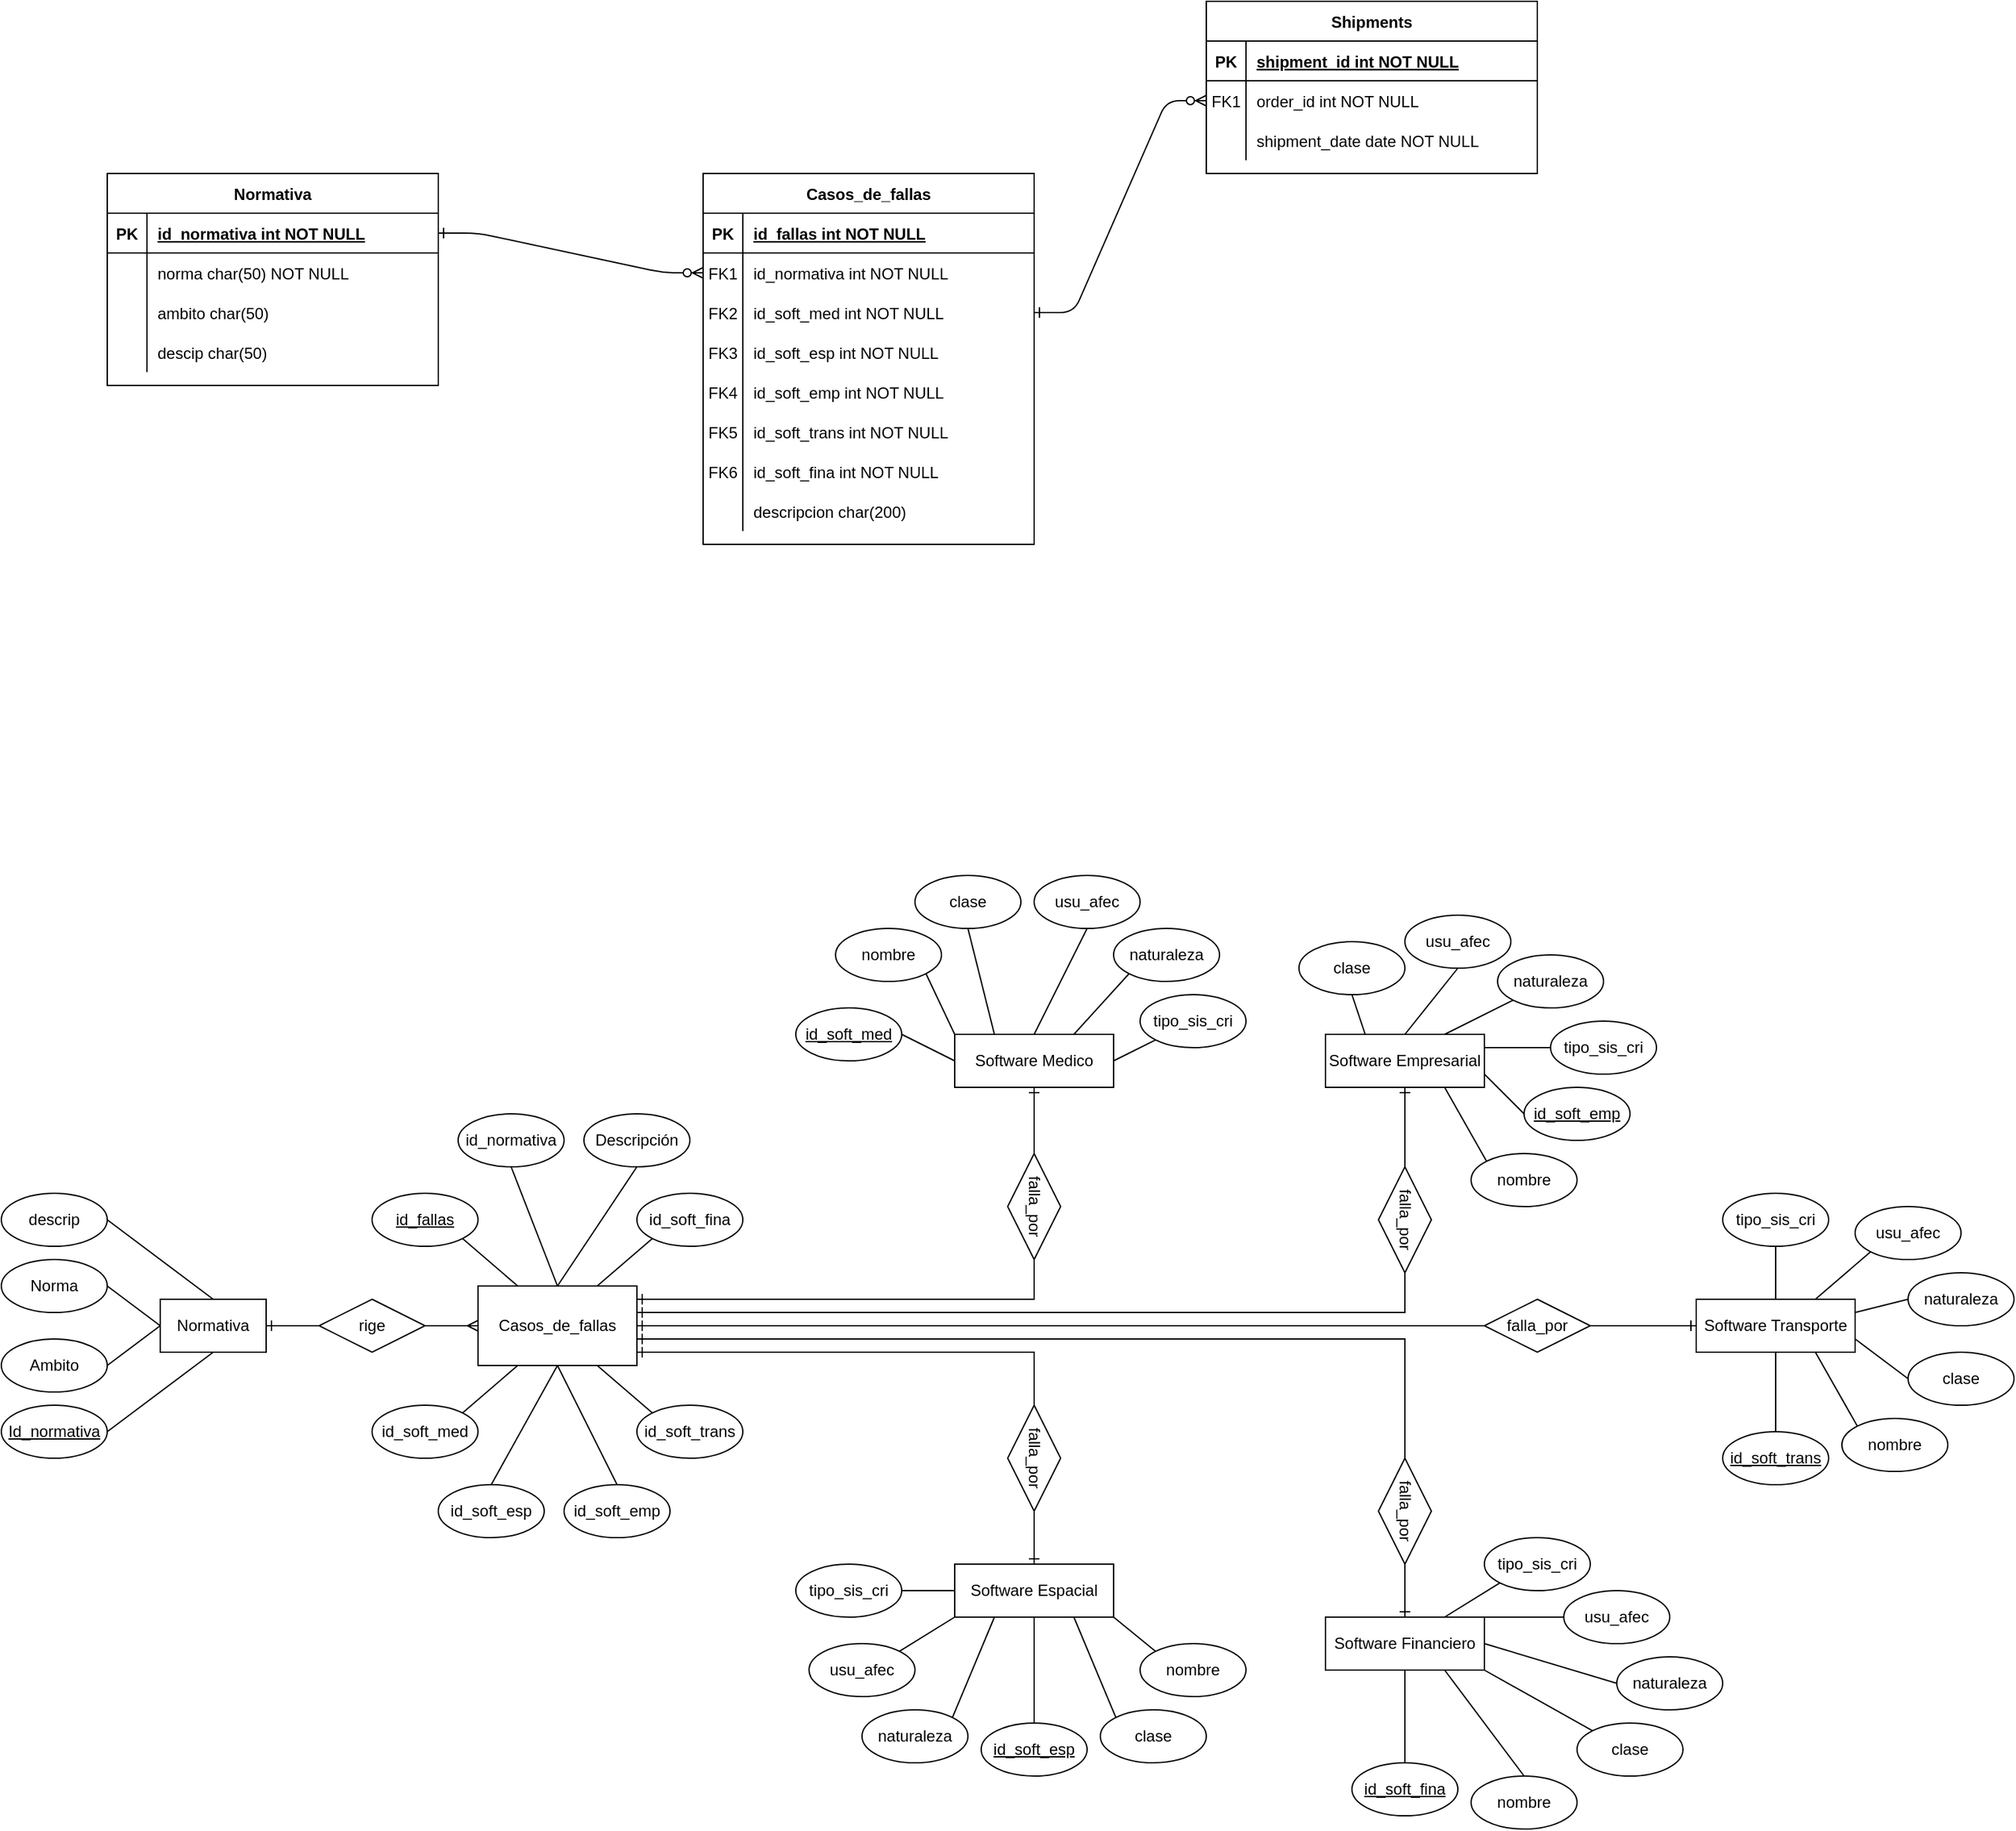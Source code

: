 <mxfile version="27.0.5">
  <diagram id="R2lEEEUBdFMjLlhIrx00" name="Page-1">
    <mxGraphModel dx="1680" dy="1518" grid="1" gridSize="10" guides="1" tooltips="1" connect="1" arrows="1" fold="1" page="1" pageScale="1" pageWidth="850" pageHeight="1100" math="0" shadow="0" extFonts="Permanent Marker^https://fonts.googleapis.com/css?family=Permanent+Marker">
      <root>
        <mxCell id="0" />
        <mxCell id="1" parent="0" />
        <mxCell id="C-vyLk0tnHw3VtMMgP7b-1" value="" style="edgeStyle=entityRelationEdgeStyle;endArrow=ERzeroToMany;startArrow=ERone;endFill=1;startFill=0;" parent="1" source="C-vyLk0tnHw3VtMMgP7b-24" target="C-vyLk0tnHw3VtMMgP7b-6" edge="1">
          <mxGeometry width="100" height="100" relative="1" as="geometry">
            <mxPoint x="350" y="440" as="sourcePoint" />
            <mxPoint x="450" y="340" as="targetPoint" />
          </mxGeometry>
        </mxCell>
        <mxCell id="C-vyLk0tnHw3VtMMgP7b-12" value="" style="edgeStyle=entityRelationEdgeStyle;endArrow=ERzeroToMany;startArrow=ERone;endFill=1;startFill=0;exitX=1;exitY=0.5;exitDx=0;exitDy=0;" parent="1" source="C-vyLk0tnHw3VtMMgP7b-9" target="C-vyLk0tnHw3VtMMgP7b-17" edge="1">
          <mxGeometry width="100" height="100" relative="1" as="geometry">
            <mxPoint x="410" y="-100" as="sourcePoint" />
            <mxPoint x="470" y="-75" as="targetPoint" />
          </mxGeometry>
        </mxCell>
        <mxCell id="C-vyLk0tnHw3VtMMgP7b-2" value="Casos_de_fallas" style="shape=table;startSize=30;container=1;collapsible=1;childLayout=tableLayout;fixedRows=1;rowLines=0;fontStyle=1;align=center;resizeLast=1;" parent="1" vertex="1">
          <mxGeometry x="450" y="-130" width="250" height="280" as="geometry" />
        </mxCell>
        <mxCell id="C-vyLk0tnHw3VtMMgP7b-3" value="" style="shape=partialRectangle;collapsible=0;dropTarget=0;pointerEvents=0;fillColor=none;points=[[0,0.5],[1,0.5]];portConstraint=eastwest;top=0;left=0;right=0;bottom=1;" parent="C-vyLk0tnHw3VtMMgP7b-2" vertex="1">
          <mxGeometry y="30" width="250" height="30" as="geometry" />
        </mxCell>
        <mxCell id="C-vyLk0tnHw3VtMMgP7b-4" value="PK" style="shape=partialRectangle;overflow=hidden;connectable=0;fillColor=none;top=0;left=0;bottom=0;right=0;fontStyle=1;" parent="C-vyLk0tnHw3VtMMgP7b-3" vertex="1">
          <mxGeometry width="30" height="30" as="geometry">
            <mxRectangle width="30" height="30" as="alternateBounds" />
          </mxGeometry>
        </mxCell>
        <mxCell id="C-vyLk0tnHw3VtMMgP7b-5" value="id_fallas int NOT NULL " style="shape=partialRectangle;overflow=hidden;connectable=0;fillColor=none;top=0;left=0;bottom=0;right=0;align=left;spacingLeft=6;fontStyle=5;" parent="C-vyLk0tnHw3VtMMgP7b-3" vertex="1">
          <mxGeometry x="30" width="220" height="30" as="geometry">
            <mxRectangle width="220" height="30" as="alternateBounds" />
          </mxGeometry>
        </mxCell>
        <mxCell id="C-vyLk0tnHw3VtMMgP7b-6" value="" style="shape=partialRectangle;collapsible=0;dropTarget=0;pointerEvents=0;fillColor=none;points=[[0,0.5],[1,0.5]];portConstraint=eastwest;top=0;left=0;right=0;bottom=0;" parent="C-vyLk0tnHw3VtMMgP7b-2" vertex="1">
          <mxGeometry y="60" width="250" height="30" as="geometry" />
        </mxCell>
        <mxCell id="C-vyLk0tnHw3VtMMgP7b-7" value="FK1" style="shape=partialRectangle;overflow=hidden;connectable=0;fillColor=none;top=0;left=0;bottom=0;right=0;" parent="C-vyLk0tnHw3VtMMgP7b-6" vertex="1">
          <mxGeometry width="30" height="30" as="geometry">
            <mxRectangle width="30" height="30" as="alternateBounds" />
          </mxGeometry>
        </mxCell>
        <mxCell id="C-vyLk0tnHw3VtMMgP7b-8" value="id_normativa int NOT NULL" style="shape=partialRectangle;overflow=hidden;connectable=0;fillColor=none;top=0;left=0;bottom=0;right=0;align=left;spacingLeft=6;" parent="C-vyLk0tnHw3VtMMgP7b-6" vertex="1">
          <mxGeometry x="30" width="220" height="30" as="geometry">
            <mxRectangle width="220" height="30" as="alternateBounds" />
          </mxGeometry>
        </mxCell>
        <mxCell id="C-vyLk0tnHw3VtMMgP7b-9" value="" style="shape=partialRectangle;collapsible=0;dropTarget=0;pointerEvents=0;fillColor=none;points=[[0,0.5],[1,0.5]];portConstraint=eastwest;top=0;left=0;right=0;bottom=0;" parent="C-vyLk0tnHw3VtMMgP7b-2" vertex="1">
          <mxGeometry y="90" width="250" height="30" as="geometry" />
        </mxCell>
        <mxCell id="C-vyLk0tnHw3VtMMgP7b-10" value="FK2" style="shape=partialRectangle;overflow=hidden;connectable=0;fillColor=none;top=0;left=0;bottom=0;right=0;" parent="C-vyLk0tnHw3VtMMgP7b-9" vertex="1">
          <mxGeometry width="30" height="30" as="geometry">
            <mxRectangle width="30" height="30" as="alternateBounds" />
          </mxGeometry>
        </mxCell>
        <mxCell id="C-vyLk0tnHw3VtMMgP7b-11" value="id_soft_med int NOT NULL" style="shape=partialRectangle;overflow=hidden;connectable=0;fillColor=none;top=0;left=0;bottom=0;right=0;align=left;spacingLeft=6;" parent="C-vyLk0tnHw3VtMMgP7b-9" vertex="1">
          <mxGeometry x="30" width="220" height="30" as="geometry">
            <mxRectangle width="220" height="30" as="alternateBounds" />
          </mxGeometry>
        </mxCell>
        <mxCell id="qt-ZehDFdgtNPtdeyibi-126" style="shape=partialRectangle;collapsible=0;dropTarget=0;pointerEvents=0;fillColor=none;points=[[0,0.5],[1,0.5]];portConstraint=eastwest;top=0;left=0;right=0;bottom=0;" vertex="1" parent="C-vyLk0tnHw3VtMMgP7b-2">
          <mxGeometry y="120" width="250" height="30" as="geometry" />
        </mxCell>
        <mxCell id="qt-ZehDFdgtNPtdeyibi-127" value="FK3" style="shape=partialRectangle;overflow=hidden;connectable=0;fillColor=none;top=0;left=0;bottom=0;right=0;" vertex="1" parent="qt-ZehDFdgtNPtdeyibi-126">
          <mxGeometry width="30" height="30" as="geometry">
            <mxRectangle width="30" height="30" as="alternateBounds" />
          </mxGeometry>
        </mxCell>
        <mxCell id="qt-ZehDFdgtNPtdeyibi-128" value="id_soft_esp int NOT NULL" style="shape=partialRectangle;overflow=hidden;connectable=0;fillColor=none;top=0;left=0;bottom=0;right=0;align=left;spacingLeft=6;" vertex="1" parent="qt-ZehDFdgtNPtdeyibi-126">
          <mxGeometry x="30" width="220" height="30" as="geometry">
            <mxRectangle width="220" height="30" as="alternateBounds" />
          </mxGeometry>
        </mxCell>
        <mxCell id="qt-ZehDFdgtNPtdeyibi-129" style="shape=partialRectangle;collapsible=0;dropTarget=0;pointerEvents=0;fillColor=none;points=[[0,0.5],[1,0.5]];portConstraint=eastwest;top=0;left=0;right=0;bottom=0;" vertex="1" parent="C-vyLk0tnHw3VtMMgP7b-2">
          <mxGeometry y="150" width="250" height="30" as="geometry" />
        </mxCell>
        <mxCell id="qt-ZehDFdgtNPtdeyibi-130" value="FK4" style="shape=partialRectangle;overflow=hidden;connectable=0;fillColor=none;top=0;left=0;bottom=0;right=0;" vertex="1" parent="qt-ZehDFdgtNPtdeyibi-129">
          <mxGeometry width="30" height="30" as="geometry">
            <mxRectangle width="30" height="30" as="alternateBounds" />
          </mxGeometry>
        </mxCell>
        <mxCell id="qt-ZehDFdgtNPtdeyibi-131" value="id_soft_emp int NOT NULL" style="shape=partialRectangle;overflow=hidden;connectable=0;fillColor=none;top=0;left=0;bottom=0;right=0;align=left;spacingLeft=6;" vertex="1" parent="qt-ZehDFdgtNPtdeyibi-129">
          <mxGeometry x="30" width="220" height="30" as="geometry">
            <mxRectangle width="220" height="30" as="alternateBounds" />
          </mxGeometry>
        </mxCell>
        <mxCell id="qt-ZehDFdgtNPtdeyibi-132" style="shape=partialRectangle;collapsible=0;dropTarget=0;pointerEvents=0;fillColor=none;points=[[0,0.5],[1,0.5]];portConstraint=eastwest;top=0;left=0;right=0;bottom=0;" vertex="1" parent="C-vyLk0tnHw3VtMMgP7b-2">
          <mxGeometry y="180" width="250" height="30" as="geometry" />
        </mxCell>
        <mxCell id="qt-ZehDFdgtNPtdeyibi-133" value="FK5" style="shape=partialRectangle;overflow=hidden;connectable=0;fillColor=none;top=0;left=0;bottom=0;right=0;" vertex="1" parent="qt-ZehDFdgtNPtdeyibi-132">
          <mxGeometry width="30" height="30" as="geometry">
            <mxRectangle width="30" height="30" as="alternateBounds" />
          </mxGeometry>
        </mxCell>
        <mxCell id="qt-ZehDFdgtNPtdeyibi-134" value="id_soft_trans int NOT NULL" style="shape=partialRectangle;overflow=hidden;connectable=0;fillColor=none;top=0;left=0;bottom=0;right=0;align=left;spacingLeft=6;" vertex="1" parent="qt-ZehDFdgtNPtdeyibi-132">
          <mxGeometry x="30" width="220" height="30" as="geometry">
            <mxRectangle width="220" height="30" as="alternateBounds" />
          </mxGeometry>
        </mxCell>
        <mxCell id="qt-ZehDFdgtNPtdeyibi-135" style="shape=partialRectangle;collapsible=0;dropTarget=0;pointerEvents=0;fillColor=none;points=[[0,0.5],[1,0.5]];portConstraint=eastwest;top=0;left=0;right=0;bottom=0;" vertex="1" parent="C-vyLk0tnHw3VtMMgP7b-2">
          <mxGeometry y="210" width="250" height="30" as="geometry" />
        </mxCell>
        <mxCell id="qt-ZehDFdgtNPtdeyibi-136" value="FK6" style="shape=partialRectangle;overflow=hidden;connectable=0;fillColor=none;top=0;left=0;bottom=0;right=0;" vertex="1" parent="qt-ZehDFdgtNPtdeyibi-135">
          <mxGeometry width="30" height="30" as="geometry">
            <mxRectangle width="30" height="30" as="alternateBounds" />
          </mxGeometry>
        </mxCell>
        <mxCell id="qt-ZehDFdgtNPtdeyibi-137" value="id_soft_fina int NOT NULL" style="shape=partialRectangle;overflow=hidden;connectable=0;fillColor=none;top=0;left=0;bottom=0;right=0;align=left;spacingLeft=6;" vertex="1" parent="qt-ZehDFdgtNPtdeyibi-135">
          <mxGeometry x="30" width="220" height="30" as="geometry">
            <mxRectangle width="220" height="30" as="alternateBounds" />
          </mxGeometry>
        </mxCell>
        <mxCell id="qt-ZehDFdgtNPtdeyibi-138" style="shape=partialRectangle;collapsible=0;dropTarget=0;pointerEvents=0;fillColor=none;points=[[0,0.5],[1,0.5]];portConstraint=eastwest;top=0;left=0;right=0;bottom=0;" vertex="1" parent="C-vyLk0tnHw3VtMMgP7b-2">
          <mxGeometry y="240" width="250" height="30" as="geometry" />
        </mxCell>
        <mxCell id="qt-ZehDFdgtNPtdeyibi-139" style="shape=partialRectangle;overflow=hidden;connectable=0;fillColor=none;top=0;left=0;bottom=0;right=0;" vertex="1" parent="qt-ZehDFdgtNPtdeyibi-138">
          <mxGeometry width="30" height="30" as="geometry">
            <mxRectangle width="30" height="30" as="alternateBounds" />
          </mxGeometry>
        </mxCell>
        <mxCell id="qt-ZehDFdgtNPtdeyibi-140" value="descripcion char(200)" style="shape=partialRectangle;overflow=hidden;connectable=0;fillColor=none;top=0;left=0;bottom=0;right=0;align=left;spacingLeft=6;" vertex="1" parent="qt-ZehDFdgtNPtdeyibi-138">
          <mxGeometry x="30" width="220" height="30" as="geometry">
            <mxRectangle width="220" height="30" as="alternateBounds" />
          </mxGeometry>
        </mxCell>
        <mxCell id="C-vyLk0tnHw3VtMMgP7b-13" value="Shipments" style="shape=table;startSize=30;container=1;collapsible=1;childLayout=tableLayout;fixedRows=1;rowLines=0;fontStyle=1;align=center;resizeLast=1;" parent="1" vertex="1">
          <mxGeometry x="830" y="-260" width="250" height="130" as="geometry" />
        </mxCell>
        <mxCell id="C-vyLk0tnHw3VtMMgP7b-14" value="" style="shape=partialRectangle;collapsible=0;dropTarget=0;pointerEvents=0;fillColor=none;points=[[0,0.5],[1,0.5]];portConstraint=eastwest;top=0;left=0;right=0;bottom=1;" parent="C-vyLk0tnHw3VtMMgP7b-13" vertex="1">
          <mxGeometry y="30" width="250" height="30" as="geometry" />
        </mxCell>
        <mxCell id="C-vyLk0tnHw3VtMMgP7b-15" value="PK" style="shape=partialRectangle;overflow=hidden;connectable=0;fillColor=none;top=0;left=0;bottom=0;right=0;fontStyle=1;" parent="C-vyLk0tnHw3VtMMgP7b-14" vertex="1">
          <mxGeometry width="30" height="30" as="geometry">
            <mxRectangle width="30" height="30" as="alternateBounds" />
          </mxGeometry>
        </mxCell>
        <mxCell id="C-vyLk0tnHw3VtMMgP7b-16" value="shipment_id int NOT NULL " style="shape=partialRectangle;overflow=hidden;connectable=0;fillColor=none;top=0;left=0;bottom=0;right=0;align=left;spacingLeft=6;fontStyle=5;" parent="C-vyLk0tnHw3VtMMgP7b-14" vertex="1">
          <mxGeometry x="30" width="220" height="30" as="geometry">
            <mxRectangle width="220" height="30" as="alternateBounds" />
          </mxGeometry>
        </mxCell>
        <mxCell id="C-vyLk0tnHw3VtMMgP7b-17" value="" style="shape=partialRectangle;collapsible=0;dropTarget=0;pointerEvents=0;fillColor=none;points=[[0,0.5],[1,0.5]];portConstraint=eastwest;top=0;left=0;right=0;bottom=0;" parent="C-vyLk0tnHw3VtMMgP7b-13" vertex="1">
          <mxGeometry y="60" width="250" height="30" as="geometry" />
        </mxCell>
        <mxCell id="C-vyLk0tnHw3VtMMgP7b-18" value="FK1" style="shape=partialRectangle;overflow=hidden;connectable=0;fillColor=none;top=0;left=0;bottom=0;right=0;" parent="C-vyLk0tnHw3VtMMgP7b-17" vertex="1">
          <mxGeometry width="30" height="30" as="geometry">
            <mxRectangle width="30" height="30" as="alternateBounds" />
          </mxGeometry>
        </mxCell>
        <mxCell id="C-vyLk0tnHw3VtMMgP7b-19" value="order_id int NOT NULL" style="shape=partialRectangle;overflow=hidden;connectable=0;fillColor=none;top=0;left=0;bottom=0;right=0;align=left;spacingLeft=6;" parent="C-vyLk0tnHw3VtMMgP7b-17" vertex="1">
          <mxGeometry x="30" width="220" height="30" as="geometry">
            <mxRectangle width="220" height="30" as="alternateBounds" />
          </mxGeometry>
        </mxCell>
        <mxCell id="C-vyLk0tnHw3VtMMgP7b-20" value="" style="shape=partialRectangle;collapsible=0;dropTarget=0;pointerEvents=0;fillColor=none;points=[[0,0.5],[1,0.5]];portConstraint=eastwest;top=0;left=0;right=0;bottom=0;" parent="C-vyLk0tnHw3VtMMgP7b-13" vertex="1">
          <mxGeometry y="90" width="250" height="30" as="geometry" />
        </mxCell>
        <mxCell id="C-vyLk0tnHw3VtMMgP7b-21" value="" style="shape=partialRectangle;overflow=hidden;connectable=0;fillColor=none;top=0;left=0;bottom=0;right=0;" parent="C-vyLk0tnHw3VtMMgP7b-20" vertex="1">
          <mxGeometry width="30" height="30" as="geometry">
            <mxRectangle width="30" height="30" as="alternateBounds" />
          </mxGeometry>
        </mxCell>
        <mxCell id="C-vyLk0tnHw3VtMMgP7b-22" value="shipment_date date NOT NULL" style="shape=partialRectangle;overflow=hidden;connectable=0;fillColor=none;top=0;left=0;bottom=0;right=0;align=left;spacingLeft=6;" parent="C-vyLk0tnHw3VtMMgP7b-20" vertex="1">
          <mxGeometry x="30" width="220" height="30" as="geometry">
            <mxRectangle width="220" height="30" as="alternateBounds" />
          </mxGeometry>
        </mxCell>
        <mxCell id="C-vyLk0tnHw3VtMMgP7b-23" value="Normativa" style="shape=table;startSize=30;container=1;collapsible=1;childLayout=tableLayout;fixedRows=1;rowLines=0;fontStyle=1;align=center;resizeLast=1;" parent="1" vertex="1">
          <mxGeometry y="-130" width="250" height="160" as="geometry" />
        </mxCell>
        <mxCell id="C-vyLk0tnHw3VtMMgP7b-24" value="" style="shape=partialRectangle;collapsible=0;dropTarget=0;pointerEvents=0;fillColor=none;points=[[0,0.5],[1,0.5]];portConstraint=eastwest;top=0;left=0;right=0;bottom=1;" parent="C-vyLk0tnHw3VtMMgP7b-23" vertex="1">
          <mxGeometry y="30" width="250" height="30" as="geometry" />
        </mxCell>
        <mxCell id="C-vyLk0tnHw3VtMMgP7b-25" value="PK" style="shape=partialRectangle;overflow=hidden;connectable=0;fillColor=none;top=0;left=0;bottom=0;right=0;fontStyle=1;" parent="C-vyLk0tnHw3VtMMgP7b-24" vertex="1">
          <mxGeometry width="30" height="30" as="geometry">
            <mxRectangle width="30" height="30" as="alternateBounds" />
          </mxGeometry>
        </mxCell>
        <mxCell id="C-vyLk0tnHw3VtMMgP7b-26" value="id_normativa int NOT NULL " style="shape=partialRectangle;overflow=hidden;connectable=0;fillColor=none;top=0;left=0;bottom=0;right=0;align=left;spacingLeft=6;fontStyle=5;" parent="C-vyLk0tnHw3VtMMgP7b-24" vertex="1">
          <mxGeometry x="30" width="220" height="30" as="geometry">
            <mxRectangle width="220" height="30" as="alternateBounds" />
          </mxGeometry>
        </mxCell>
        <mxCell id="C-vyLk0tnHw3VtMMgP7b-27" value="" style="shape=partialRectangle;collapsible=0;dropTarget=0;pointerEvents=0;fillColor=none;points=[[0,0.5],[1,0.5]];portConstraint=eastwest;top=0;left=0;right=0;bottom=0;" parent="C-vyLk0tnHw3VtMMgP7b-23" vertex="1">
          <mxGeometry y="60" width="250" height="30" as="geometry" />
        </mxCell>
        <mxCell id="C-vyLk0tnHw3VtMMgP7b-28" value="" style="shape=partialRectangle;overflow=hidden;connectable=0;fillColor=none;top=0;left=0;bottom=0;right=0;" parent="C-vyLk0tnHw3VtMMgP7b-27" vertex="1">
          <mxGeometry width="30" height="30" as="geometry">
            <mxRectangle width="30" height="30" as="alternateBounds" />
          </mxGeometry>
        </mxCell>
        <mxCell id="C-vyLk0tnHw3VtMMgP7b-29" value="norma char(50) NOT NULL" style="shape=partialRectangle;overflow=hidden;connectable=0;fillColor=none;top=0;left=0;bottom=0;right=0;align=left;spacingLeft=6;" parent="C-vyLk0tnHw3VtMMgP7b-27" vertex="1">
          <mxGeometry x="30" width="220" height="30" as="geometry">
            <mxRectangle width="220" height="30" as="alternateBounds" />
          </mxGeometry>
        </mxCell>
        <mxCell id="qt-ZehDFdgtNPtdeyibi-119" style="shape=partialRectangle;collapsible=0;dropTarget=0;pointerEvents=0;fillColor=none;points=[[0,0.5],[1,0.5]];portConstraint=eastwest;top=0;left=0;right=0;bottom=0;" vertex="1" parent="C-vyLk0tnHw3VtMMgP7b-23">
          <mxGeometry y="90" width="250" height="30" as="geometry" />
        </mxCell>
        <mxCell id="qt-ZehDFdgtNPtdeyibi-120" style="shape=partialRectangle;overflow=hidden;connectable=0;fillColor=none;top=0;left=0;bottom=0;right=0;" vertex="1" parent="qt-ZehDFdgtNPtdeyibi-119">
          <mxGeometry width="30" height="30" as="geometry">
            <mxRectangle width="30" height="30" as="alternateBounds" />
          </mxGeometry>
        </mxCell>
        <mxCell id="qt-ZehDFdgtNPtdeyibi-121" value="ambito char(50) " style="shape=partialRectangle;overflow=hidden;connectable=0;fillColor=none;top=0;left=0;bottom=0;right=0;align=left;spacingLeft=6;" vertex="1" parent="qt-ZehDFdgtNPtdeyibi-119">
          <mxGeometry x="30" width="220" height="30" as="geometry">
            <mxRectangle width="220" height="30" as="alternateBounds" />
          </mxGeometry>
        </mxCell>
        <mxCell id="qt-ZehDFdgtNPtdeyibi-123" style="shape=partialRectangle;collapsible=0;dropTarget=0;pointerEvents=0;fillColor=none;points=[[0,0.5],[1,0.5]];portConstraint=eastwest;top=0;left=0;right=0;bottom=0;" vertex="1" parent="C-vyLk0tnHw3VtMMgP7b-23">
          <mxGeometry y="120" width="250" height="30" as="geometry" />
        </mxCell>
        <mxCell id="qt-ZehDFdgtNPtdeyibi-124" style="shape=partialRectangle;overflow=hidden;connectable=0;fillColor=none;top=0;left=0;bottom=0;right=0;" vertex="1" parent="qt-ZehDFdgtNPtdeyibi-123">
          <mxGeometry width="30" height="30" as="geometry">
            <mxRectangle width="30" height="30" as="alternateBounds" />
          </mxGeometry>
        </mxCell>
        <mxCell id="qt-ZehDFdgtNPtdeyibi-125" value="descip char(50)" style="shape=partialRectangle;overflow=hidden;connectable=0;fillColor=none;top=0;left=0;bottom=0;right=0;align=left;spacingLeft=6;" vertex="1" parent="qt-ZehDFdgtNPtdeyibi-123">
          <mxGeometry x="30" width="220" height="30" as="geometry">
            <mxRectangle width="220" height="30" as="alternateBounds" />
          </mxGeometry>
        </mxCell>
        <mxCell id="O8r9pUgarycGLl7nJGWu-2" value="Normativa" style="whiteSpace=wrap;html=1;align=center;" parent="1" vertex="1">
          <mxGeometry x="40" y="720" width="80" height="40" as="geometry" />
        </mxCell>
        <mxCell id="qt-ZehDFdgtNPtdeyibi-36" style="edgeStyle=orthogonalEdgeStyle;rounded=0;orthogonalLoop=1;jettySize=auto;html=1;entryX=0.5;entryY=0;entryDx=0;entryDy=0;exitX=1;exitY=0.5;exitDx=0;exitDy=0;endArrow=ERone;startFill=0;endFill=0;" edge="1" parent="1" source="qt-ZehDFdgtNPtdeyibi-33" target="qt-ZehDFdgtNPtdeyibi-3">
          <mxGeometry relative="1" as="geometry" />
        </mxCell>
        <mxCell id="qt-ZehDFdgtNPtdeyibi-38" style="edgeStyle=orthogonalEdgeStyle;rounded=0;orthogonalLoop=1;jettySize=auto;html=1;entryX=0.5;entryY=1;entryDx=0;entryDy=0;endArrow=ERone;startFill=0;endFill=0;" edge="1" parent="1" source="qt-ZehDFdgtNPtdeyibi-46" target="qt-ZehDFdgtNPtdeyibi-1">
          <mxGeometry relative="1" as="geometry" />
        </mxCell>
        <mxCell id="qt-ZehDFdgtNPtdeyibi-40" style="edgeStyle=orthogonalEdgeStyle;rounded=0;orthogonalLoop=1;jettySize=auto;html=1;entryX=0.5;entryY=1;entryDx=0;entryDy=0;endArrow=ERone;startFill=0;endFill=0;" edge="1" parent="1" source="qt-ZehDFdgtNPtdeyibi-44" target="qt-ZehDFdgtNPtdeyibi-2">
          <mxGeometry relative="1" as="geometry" />
        </mxCell>
        <mxCell id="qt-ZehDFdgtNPtdeyibi-48" style="edgeStyle=orthogonalEdgeStyle;rounded=0;orthogonalLoop=1;jettySize=auto;html=1;entryX=1;entryY=0.5;entryDx=0;entryDy=0;endArrow=none;startFill=0;startArrow=ERone;" edge="1" parent="1" source="O8r9pUgarycGLl7nJGWu-3" target="qt-ZehDFdgtNPtdeyibi-46">
          <mxGeometry relative="1" as="geometry">
            <Array as="points">
              <mxPoint x="700" y="720" />
            </Array>
          </mxGeometry>
        </mxCell>
        <mxCell id="qt-ZehDFdgtNPtdeyibi-50" style="edgeStyle=orthogonalEdgeStyle;rounded=0;orthogonalLoop=1;jettySize=auto;html=1;entryX=1;entryY=0.5;entryDx=0;entryDy=0;endArrow=none;startFill=0;startArrow=ERone;" edge="1" parent="1" source="O8r9pUgarycGLl7nJGWu-3" target="qt-ZehDFdgtNPtdeyibi-44">
          <mxGeometry relative="1" as="geometry">
            <Array as="points">
              <mxPoint x="980" y="730" />
            </Array>
          </mxGeometry>
        </mxCell>
        <mxCell id="qt-ZehDFdgtNPtdeyibi-51" style="edgeStyle=orthogonalEdgeStyle;rounded=0;orthogonalLoop=1;jettySize=auto;html=1;endArrow=none;startFill=0;startArrow=ERone;" edge="1" parent="1" source="O8r9pUgarycGLl7nJGWu-3" target="qt-ZehDFdgtNPtdeyibi-49">
          <mxGeometry relative="1" as="geometry" />
        </mxCell>
        <mxCell id="qt-ZehDFdgtNPtdeyibi-52" style="edgeStyle=orthogonalEdgeStyle;rounded=0;orthogonalLoop=1;jettySize=auto;html=1;entryX=0;entryY=0.5;entryDx=0;entryDy=0;endArrow=none;startFill=0;startArrow=ERone;" edge="1" parent="1" source="O8r9pUgarycGLl7nJGWu-3" target="qt-ZehDFdgtNPtdeyibi-43">
          <mxGeometry relative="1" as="geometry">
            <Array as="points">
              <mxPoint x="980" y="750" />
            </Array>
          </mxGeometry>
        </mxCell>
        <mxCell id="O8r9pUgarycGLl7nJGWu-3" value="Casos_de_fallas" style="whiteSpace=wrap;html=1;align=center;" parent="1" vertex="1">
          <mxGeometry x="280" y="710" width="120" height="60" as="geometry" />
        </mxCell>
        <mxCell id="O8r9pUgarycGLl7nJGWu-5" value="rige" style="shape=rhombus;perimeter=rhombusPerimeter;whiteSpace=wrap;html=1;align=center;" parent="1" vertex="1">
          <mxGeometry x="160" y="720" width="80" height="40" as="geometry" />
        </mxCell>
        <mxCell id="O8r9pUgarycGLl7nJGWu-6" value="" style="endArrow=none;html=1;rounded=0;exitX=1;exitY=0.5;exitDx=0;exitDy=0;entryX=0;entryY=0.5;entryDx=0;entryDy=0;startArrow=ERone;startFill=0;" parent="1" source="O8r9pUgarycGLl7nJGWu-2" target="O8r9pUgarycGLl7nJGWu-5" edge="1">
          <mxGeometry relative="1" as="geometry">
            <mxPoint x="260" y="810" as="sourcePoint" />
            <mxPoint x="420" y="810" as="targetPoint" />
          </mxGeometry>
        </mxCell>
        <mxCell id="O8r9pUgarycGLl7nJGWu-7" value="" style="endArrow=ERmany;html=1;rounded=0;exitX=1;exitY=0.5;exitDx=0;exitDy=0;entryX=0;entryY=0.5;entryDx=0;entryDy=0;endFill=0;" parent="1" edge="1" target="O8r9pUgarycGLl7nJGWu-3" source="O8r9pUgarycGLl7nJGWu-5">
          <mxGeometry relative="1" as="geometry">
            <mxPoint x="270" y="830" as="sourcePoint" />
            <mxPoint x="270" y="680" as="targetPoint" />
          </mxGeometry>
        </mxCell>
        <mxCell id="qt-ZehDFdgtNPtdeyibi-1" value="Software Medico" style="whiteSpace=wrap;html=1;align=center;" vertex="1" parent="1">
          <mxGeometry x="640" y="520" width="120" height="40" as="geometry" />
        </mxCell>
        <mxCell id="qt-ZehDFdgtNPtdeyibi-2" value="Software Empresarial" style="whiteSpace=wrap;html=1;align=center;" vertex="1" parent="1">
          <mxGeometry x="920" y="520" width="120" height="40" as="geometry" />
        </mxCell>
        <mxCell id="qt-ZehDFdgtNPtdeyibi-3" value="Software Espacial" style="whiteSpace=wrap;html=1;align=center;" vertex="1" parent="1">
          <mxGeometry x="640" y="920" width="120" height="40" as="geometry" />
        </mxCell>
        <mxCell id="qt-ZehDFdgtNPtdeyibi-4" value="Id_normativa" style="ellipse;whiteSpace=wrap;html=1;align=center;fontStyle=4;" vertex="1" parent="1">
          <mxGeometry x="-80" y="800" width="80" height="40" as="geometry" />
        </mxCell>
        <mxCell id="qt-ZehDFdgtNPtdeyibi-5" value="Ambito" style="ellipse;whiteSpace=wrap;html=1;align=center;" vertex="1" parent="1">
          <mxGeometry x="-80" y="750" width="80" height="40" as="geometry" />
        </mxCell>
        <mxCell id="qt-ZehDFdgtNPtdeyibi-6" value="Norma" style="ellipse;whiteSpace=wrap;html=1;align=center;" vertex="1" parent="1">
          <mxGeometry x="-80" y="690" width="80" height="40" as="geometry" />
        </mxCell>
        <mxCell id="qt-ZehDFdgtNPtdeyibi-7" value="descrip" style="ellipse;whiteSpace=wrap;html=1;align=center;" vertex="1" parent="1">
          <mxGeometry x="-80" y="640" width="80" height="40" as="geometry" />
        </mxCell>
        <mxCell id="qt-ZehDFdgtNPtdeyibi-8" value="" style="endArrow=none;html=1;rounded=0;exitX=1;exitY=0.5;exitDx=0;exitDy=0;entryX=0.5;entryY=1;entryDx=0;entryDy=0;" edge="1" parent="1" source="qt-ZehDFdgtNPtdeyibi-4" target="O8r9pUgarycGLl7nJGWu-2">
          <mxGeometry relative="1" as="geometry">
            <mxPoint x="20" y="810" as="sourcePoint" />
            <mxPoint x="60" y="810" as="targetPoint" />
          </mxGeometry>
        </mxCell>
        <mxCell id="qt-ZehDFdgtNPtdeyibi-9" value="" style="endArrow=none;html=1;rounded=0;exitX=1;exitY=0.5;exitDx=0;exitDy=0;entryX=0;entryY=0.5;entryDx=0;entryDy=0;" edge="1" parent="1" source="qt-ZehDFdgtNPtdeyibi-5" target="O8r9pUgarycGLl7nJGWu-2">
          <mxGeometry relative="1" as="geometry">
            <mxPoint x="10" y="760" as="sourcePoint" />
            <mxPoint x="30" y="700" as="targetPoint" />
          </mxGeometry>
        </mxCell>
        <mxCell id="qt-ZehDFdgtNPtdeyibi-10" value="" style="endArrow=none;html=1;rounded=0;exitX=1;exitY=0.5;exitDx=0;exitDy=0;entryX=0;entryY=0.5;entryDx=0;entryDy=0;" edge="1" parent="1" source="qt-ZehDFdgtNPtdeyibi-6" target="O8r9pUgarycGLl7nJGWu-2">
          <mxGeometry relative="1" as="geometry">
            <mxPoint x="60" y="660" as="sourcePoint" />
            <mxPoint x="100" y="660" as="targetPoint" />
          </mxGeometry>
        </mxCell>
        <mxCell id="qt-ZehDFdgtNPtdeyibi-11" value="" style="endArrow=none;html=1;rounded=0;exitX=1;exitY=0.5;exitDx=0;exitDy=0;entryX=0.5;entryY=0;entryDx=0;entryDy=0;" edge="1" parent="1" source="qt-ZehDFdgtNPtdeyibi-7" target="O8r9pUgarycGLl7nJGWu-2">
          <mxGeometry relative="1" as="geometry">
            <mxPoint x="30" y="689.57" as="sourcePoint" />
            <mxPoint x="70" y="689.57" as="targetPoint" />
          </mxGeometry>
        </mxCell>
        <mxCell id="qt-ZehDFdgtNPtdeyibi-12" value="Software Financiero" style="whiteSpace=wrap;html=1;align=center;" vertex="1" parent="1">
          <mxGeometry x="920" y="960" width="120" height="40" as="geometry" />
        </mxCell>
        <mxCell id="qt-ZehDFdgtNPtdeyibi-13" value="Software Transporte" style="whiteSpace=wrap;html=1;align=center;" vertex="1" parent="1">
          <mxGeometry x="1200" y="720" width="120" height="40" as="geometry" />
        </mxCell>
        <mxCell id="qt-ZehDFdgtNPtdeyibi-14" value="id_fallas" style="ellipse;whiteSpace=wrap;html=1;align=center;fontStyle=4;" vertex="1" parent="1">
          <mxGeometry x="200" y="640" width="80" height="40" as="geometry" />
        </mxCell>
        <mxCell id="qt-ZehDFdgtNPtdeyibi-15" value="" style="endArrow=none;html=1;rounded=0;exitX=1;exitY=1;exitDx=0;exitDy=0;entryX=0.25;entryY=0;entryDx=0;entryDy=0;" edge="1" parent="1" source="qt-ZehDFdgtNPtdeyibi-14" target="O8r9pUgarycGLl7nJGWu-3">
          <mxGeometry relative="1" as="geometry">
            <mxPoint x="250" y="750" as="sourcePoint" />
            <mxPoint x="290" y="750" as="targetPoint" />
          </mxGeometry>
        </mxCell>
        <mxCell id="qt-ZehDFdgtNPtdeyibi-16" value="id_normativa" style="ellipse;whiteSpace=wrap;html=1;align=center;fontStyle=0;" vertex="1" parent="1">
          <mxGeometry x="265" y="580" width="80" height="40" as="geometry" />
        </mxCell>
        <mxCell id="qt-ZehDFdgtNPtdeyibi-17" value="" style="endArrow=none;html=1;rounded=0;exitX=0.5;exitY=1;exitDx=0;exitDy=0;entryX=0.5;entryY=0;entryDx=0;entryDy=0;" edge="1" parent="1" source="qt-ZehDFdgtNPtdeyibi-16" target="O8r9pUgarycGLl7nJGWu-3">
          <mxGeometry relative="1" as="geometry">
            <mxPoint x="248" y="650" as="sourcePoint" />
            <mxPoint x="320" y="730" as="targetPoint" />
          </mxGeometry>
        </mxCell>
        <mxCell id="qt-ZehDFdgtNPtdeyibi-19" value="Descripción" style="ellipse;whiteSpace=wrap;html=1;align=center;" vertex="1" parent="1">
          <mxGeometry x="360" y="580" width="80" height="40" as="geometry" />
        </mxCell>
        <mxCell id="qt-ZehDFdgtNPtdeyibi-21" value="" style="endArrow=none;html=1;rounded=0;exitX=0.5;exitY=1;exitDx=0;exitDy=0;entryX=0.5;entryY=0;entryDx=0;entryDy=0;" edge="1" parent="1" source="qt-ZehDFdgtNPtdeyibi-19" target="O8r9pUgarycGLl7nJGWu-3">
          <mxGeometry relative="1" as="geometry">
            <mxPoint x="330" y="650" as="sourcePoint" />
            <mxPoint x="340" y="710" as="targetPoint" />
          </mxGeometry>
        </mxCell>
        <mxCell id="qt-ZehDFdgtNPtdeyibi-22" value="id_soft_med" style="ellipse;whiteSpace=wrap;html=1;align=center;fontStyle=0;" vertex="1" parent="1">
          <mxGeometry x="200" y="800" width="80" height="40" as="geometry" />
        </mxCell>
        <mxCell id="qt-ZehDFdgtNPtdeyibi-23" value="id_soft_esp" style="ellipse;whiteSpace=wrap;html=1;align=center;fontStyle=0;" vertex="1" parent="1">
          <mxGeometry x="250" y="860" width="80" height="40" as="geometry" />
        </mxCell>
        <mxCell id="qt-ZehDFdgtNPtdeyibi-24" value="id_soft_emp" style="ellipse;whiteSpace=wrap;html=1;align=center;fontStyle=0;" vertex="1" parent="1">
          <mxGeometry x="345" y="860" width="80" height="40" as="geometry" />
        </mxCell>
        <mxCell id="qt-ZehDFdgtNPtdeyibi-25" value="id_soft_trans" style="ellipse;whiteSpace=wrap;html=1;align=center;fontStyle=0;" vertex="1" parent="1">
          <mxGeometry x="400" y="800" width="80" height="40" as="geometry" />
        </mxCell>
        <mxCell id="qt-ZehDFdgtNPtdeyibi-26" value="id_soft_fina" style="ellipse;whiteSpace=wrap;html=1;align=center;fontStyle=0;" vertex="1" parent="1">
          <mxGeometry x="400" y="640" width="80" height="40" as="geometry" />
        </mxCell>
        <mxCell id="qt-ZehDFdgtNPtdeyibi-27" value="" style="endArrow=none;html=1;rounded=0;exitX=0;exitY=1;exitDx=0;exitDy=0;entryX=0.75;entryY=0;entryDx=0;entryDy=0;" edge="1" parent="1" source="qt-ZehDFdgtNPtdeyibi-26" target="O8r9pUgarycGLl7nJGWu-3">
          <mxGeometry relative="1" as="geometry">
            <mxPoint x="410" y="650" as="sourcePoint" />
            <mxPoint x="350" y="730" as="targetPoint" />
          </mxGeometry>
        </mxCell>
        <mxCell id="qt-ZehDFdgtNPtdeyibi-28" value="" style="endArrow=none;html=1;rounded=0;exitX=0;exitY=0;exitDx=0;exitDy=0;entryX=0.75;entryY=1;entryDx=0;entryDy=0;" edge="1" parent="1" source="qt-ZehDFdgtNPtdeyibi-25" target="O8r9pUgarycGLl7nJGWu-3">
          <mxGeometry relative="1" as="geometry">
            <mxPoint x="420" y="660" as="sourcePoint" />
            <mxPoint x="360" y="740" as="targetPoint" />
          </mxGeometry>
        </mxCell>
        <mxCell id="qt-ZehDFdgtNPtdeyibi-29" value="" style="endArrow=none;html=1;rounded=0;exitX=0.5;exitY=0;exitDx=0;exitDy=0;entryX=0.5;entryY=1;entryDx=0;entryDy=0;" edge="1" parent="1" source="qt-ZehDFdgtNPtdeyibi-24" target="O8r9pUgarycGLl7nJGWu-3">
          <mxGeometry relative="1" as="geometry">
            <mxPoint x="387" y="848" as="sourcePoint" />
            <mxPoint x="345" y="792" as="targetPoint" />
          </mxGeometry>
        </mxCell>
        <mxCell id="qt-ZehDFdgtNPtdeyibi-30" value="" style="endArrow=none;html=1;rounded=0;exitX=0.5;exitY=0;exitDx=0;exitDy=0;entryX=0.5;entryY=1;entryDx=0;entryDy=0;" edge="1" parent="1" source="qt-ZehDFdgtNPtdeyibi-23" target="O8r9pUgarycGLl7nJGWu-3">
          <mxGeometry relative="1" as="geometry">
            <mxPoint x="341" y="858" as="sourcePoint" />
            <mxPoint x="299" y="802" as="targetPoint" />
          </mxGeometry>
        </mxCell>
        <mxCell id="qt-ZehDFdgtNPtdeyibi-31" value="" style="endArrow=none;html=1;rounded=0;exitX=1;exitY=0;exitDx=0;exitDy=0;entryX=0.25;entryY=1;entryDx=0;entryDy=0;" edge="1" parent="1" source="qt-ZehDFdgtNPtdeyibi-22" target="O8r9pUgarycGLl7nJGWu-3">
          <mxGeometry relative="1" as="geometry">
            <mxPoint x="292" y="826" as="sourcePoint" />
            <mxPoint x="250" y="770" as="targetPoint" />
          </mxGeometry>
        </mxCell>
        <mxCell id="qt-ZehDFdgtNPtdeyibi-37" value="" style="edgeStyle=orthogonalEdgeStyle;rounded=0;orthogonalLoop=1;jettySize=auto;html=1;entryX=0;entryY=0.5;entryDx=0;entryDy=0;endArrow=none;startFill=0;startArrow=ERone;" edge="1" parent="1" source="O8r9pUgarycGLl7nJGWu-3" target="qt-ZehDFdgtNPtdeyibi-33">
          <mxGeometry relative="1" as="geometry">
            <mxPoint x="400" y="740" as="sourcePoint" />
            <mxPoint x="640" y="940" as="targetPoint" />
            <Array as="points">
              <mxPoint x="700" y="760" />
            </Array>
          </mxGeometry>
        </mxCell>
        <mxCell id="qt-ZehDFdgtNPtdeyibi-33" value="falla_por" style="shape=rhombus;perimeter=rhombusPerimeter;whiteSpace=wrap;html=1;align=center;rotation=90;" vertex="1" parent="1">
          <mxGeometry x="660" y="820" width="80" height="40" as="geometry" />
        </mxCell>
        <mxCell id="qt-ZehDFdgtNPtdeyibi-53" style="edgeStyle=orthogonalEdgeStyle;rounded=0;orthogonalLoop=1;jettySize=auto;html=1;entryX=0.5;entryY=0;entryDx=0;entryDy=0;endArrow=ERone;startFill=0;endFill=0;" edge="1" parent="1" source="qt-ZehDFdgtNPtdeyibi-43" target="qt-ZehDFdgtNPtdeyibi-12">
          <mxGeometry relative="1" as="geometry" />
        </mxCell>
        <mxCell id="qt-ZehDFdgtNPtdeyibi-43" value="falla_por" style="shape=rhombus;perimeter=rhombusPerimeter;whiteSpace=wrap;html=1;align=center;rotation=90;" vertex="1" parent="1">
          <mxGeometry x="940" y="860" width="80" height="40" as="geometry" />
        </mxCell>
        <mxCell id="qt-ZehDFdgtNPtdeyibi-44" value="falla_por" style="shape=rhombus;perimeter=rhombusPerimeter;whiteSpace=wrap;html=1;align=center;rotation=90;" vertex="1" parent="1">
          <mxGeometry x="940" y="640" width="80" height="40" as="geometry" />
        </mxCell>
        <mxCell id="qt-ZehDFdgtNPtdeyibi-46" value="falla_por" style="shape=rhombus;perimeter=rhombusPerimeter;whiteSpace=wrap;html=1;align=center;rotation=90;" vertex="1" parent="1">
          <mxGeometry x="660" y="630" width="80" height="40" as="geometry" />
        </mxCell>
        <mxCell id="qt-ZehDFdgtNPtdeyibi-54" style="edgeStyle=orthogonalEdgeStyle;rounded=0;orthogonalLoop=1;jettySize=auto;html=1;entryX=0;entryY=0.5;entryDx=0;entryDy=0;endArrow=ERone;startFill=0;endFill=0;" edge="1" parent="1" source="qt-ZehDFdgtNPtdeyibi-49" target="qt-ZehDFdgtNPtdeyibi-13">
          <mxGeometry relative="1" as="geometry" />
        </mxCell>
        <mxCell id="qt-ZehDFdgtNPtdeyibi-49" value="falla_por" style="shape=rhombus;perimeter=rhombusPerimeter;whiteSpace=wrap;html=1;align=center;rotation=0;" vertex="1" parent="1">
          <mxGeometry x="1040" y="720" width="80" height="40" as="geometry" />
        </mxCell>
        <mxCell id="qt-ZehDFdgtNPtdeyibi-55" value="&lt;u&gt;id_soft_med&lt;/u&gt;" style="ellipse;whiteSpace=wrap;html=1;align=center;fontStyle=0;" vertex="1" parent="1">
          <mxGeometry x="520" y="500" width="80" height="40" as="geometry" />
        </mxCell>
        <mxCell id="qt-ZehDFdgtNPtdeyibi-56" value="&lt;u&gt;id_soft_esp&lt;/u&gt;" style="ellipse;whiteSpace=wrap;html=1;align=center;fontStyle=0;" vertex="1" parent="1">
          <mxGeometry x="660" y="1040" width="80" height="40" as="geometry" />
        </mxCell>
        <mxCell id="qt-ZehDFdgtNPtdeyibi-57" value="&lt;u&gt;id_soft_emp&lt;/u&gt;" style="ellipse;whiteSpace=wrap;html=1;align=center;fontStyle=0;" vertex="1" parent="1">
          <mxGeometry x="1070" y="560" width="80" height="40" as="geometry" />
        </mxCell>
        <mxCell id="qt-ZehDFdgtNPtdeyibi-58" value="&lt;u&gt;id_soft_fina&lt;/u&gt;" style="ellipse;whiteSpace=wrap;html=1;align=center;fontStyle=0;" vertex="1" parent="1">
          <mxGeometry x="940" y="1070" width="80" height="40" as="geometry" />
        </mxCell>
        <mxCell id="qt-ZehDFdgtNPtdeyibi-59" value="&lt;u&gt;id_soft_trans&lt;/u&gt;" style="ellipse;whiteSpace=wrap;html=1;align=center;fontStyle=0;" vertex="1" parent="1">
          <mxGeometry x="1220" y="820" width="80" height="40" as="geometry" />
        </mxCell>
        <mxCell id="qt-ZehDFdgtNPtdeyibi-60" value="" style="endArrow=none;html=1;rounded=0;exitX=1;exitY=0.5;exitDx=0;exitDy=0;entryX=0;entryY=0.5;entryDx=0;entryDy=0;" edge="1" parent="1" source="qt-ZehDFdgtNPtdeyibi-55" target="qt-ZehDFdgtNPtdeyibi-1">
          <mxGeometry relative="1" as="geometry">
            <mxPoint x="610" y="490" as="sourcePoint" />
            <mxPoint x="770" y="490" as="targetPoint" />
          </mxGeometry>
        </mxCell>
        <mxCell id="qt-ZehDFdgtNPtdeyibi-61" value="" style="endArrow=none;html=1;rounded=0;exitX=1;exitY=0.75;exitDx=0;exitDy=0;entryX=0;entryY=0.5;entryDx=0;entryDy=0;" edge="1" parent="1" source="qt-ZehDFdgtNPtdeyibi-2" target="qt-ZehDFdgtNPtdeyibi-57">
          <mxGeometry relative="1" as="geometry">
            <mxPoint x="930" y="490" as="sourcePoint" />
            <mxPoint x="1090" y="490" as="targetPoint" />
          </mxGeometry>
        </mxCell>
        <mxCell id="qt-ZehDFdgtNPtdeyibi-62" value="" style="endArrow=none;html=1;rounded=0;exitX=0.5;exitY=1;exitDx=0;exitDy=0;entryX=0.5;entryY=0;entryDx=0;entryDy=0;" edge="1" parent="1" source="qt-ZehDFdgtNPtdeyibi-13" target="qt-ZehDFdgtNPtdeyibi-59">
          <mxGeometry relative="1" as="geometry">
            <mxPoint x="1140" y="800" as="sourcePoint" />
            <mxPoint x="1300" y="800" as="targetPoint" />
          </mxGeometry>
        </mxCell>
        <mxCell id="qt-ZehDFdgtNPtdeyibi-63" value="" style="endArrow=none;html=1;rounded=0;exitX=0.5;exitY=0;exitDx=0;exitDy=0;entryX=0.5;entryY=1;entryDx=0;entryDy=0;" edge="1" parent="1" source="qt-ZehDFdgtNPtdeyibi-58" target="qt-ZehDFdgtNPtdeyibi-12">
          <mxGeometry relative="1" as="geometry">
            <mxPoint x="950" y="1000" as="sourcePoint" />
            <mxPoint x="1110" y="1000" as="targetPoint" />
          </mxGeometry>
        </mxCell>
        <mxCell id="qt-ZehDFdgtNPtdeyibi-64" value="" style="endArrow=none;html=1;rounded=0;exitX=0.5;exitY=1;exitDx=0;exitDy=0;entryX=0.5;entryY=0;entryDx=0;entryDy=0;" edge="1" parent="1" source="qt-ZehDFdgtNPtdeyibi-3" target="qt-ZehDFdgtNPtdeyibi-56">
          <mxGeometry relative="1" as="geometry">
            <mxPoint x="600" y="1000" as="sourcePoint" />
            <mxPoint x="760" y="1000" as="targetPoint" />
          </mxGeometry>
        </mxCell>
        <mxCell id="qt-ZehDFdgtNPtdeyibi-66" value="nombre" style="ellipse;whiteSpace=wrap;html=1;align=center;fontStyle=0;" vertex="1" parent="1">
          <mxGeometry x="550" y="440" width="80" height="40" as="geometry" />
        </mxCell>
        <mxCell id="qt-ZehDFdgtNPtdeyibi-67" value="clase" style="ellipse;whiteSpace=wrap;html=1;align=center;fontStyle=0;" vertex="1" parent="1">
          <mxGeometry x="610" y="400" width="80" height="40" as="geometry" />
        </mxCell>
        <mxCell id="qt-ZehDFdgtNPtdeyibi-68" value="usu_afec" style="ellipse;whiteSpace=wrap;html=1;align=center;fontStyle=0;" vertex="1" parent="1">
          <mxGeometry x="700" y="400" width="80" height="40" as="geometry" />
        </mxCell>
        <mxCell id="qt-ZehDFdgtNPtdeyibi-69" value="naturaleza" style="ellipse;whiteSpace=wrap;html=1;align=center;fontStyle=0;" vertex="1" parent="1">
          <mxGeometry x="760" y="440" width="80" height="40" as="geometry" />
        </mxCell>
        <mxCell id="qt-ZehDFdgtNPtdeyibi-70" value="tipo_sis_cri" style="ellipse;whiteSpace=wrap;html=1;align=center;fontStyle=0;" vertex="1" parent="1">
          <mxGeometry x="780" y="490" width="80" height="40" as="geometry" />
        </mxCell>
        <mxCell id="qt-ZehDFdgtNPtdeyibi-72" value="" style="endArrow=none;html=1;rounded=0;exitX=1;exitY=1;exitDx=0;exitDy=0;entryX=0;entryY=0;entryDx=0;entryDy=0;" edge="1" parent="1" source="qt-ZehDFdgtNPtdeyibi-66" target="qt-ZehDFdgtNPtdeyibi-1">
          <mxGeometry relative="1" as="geometry">
            <mxPoint x="610" y="530" as="sourcePoint" />
            <mxPoint x="650" y="550" as="targetPoint" />
          </mxGeometry>
        </mxCell>
        <mxCell id="qt-ZehDFdgtNPtdeyibi-73" value="" style="endArrow=none;html=1;rounded=0;exitX=0.5;exitY=1;exitDx=0;exitDy=0;entryX=0.25;entryY=0;entryDx=0;entryDy=0;" edge="1" parent="1" source="qt-ZehDFdgtNPtdeyibi-67" target="qt-ZehDFdgtNPtdeyibi-1">
          <mxGeometry relative="1" as="geometry">
            <mxPoint x="620" y="540" as="sourcePoint" />
            <mxPoint x="660" y="560" as="targetPoint" />
          </mxGeometry>
        </mxCell>
        <mxCell id="qt-ZehDFdgtNPtdeyibi-74" value="" style="endArrow=none;html=1;rounded=0;exitX=0.5;exitY=1;exitDx=0;exitDy=0;entryX=0.5;entryY=0;entryDx=0;entryDy=0;" edge="1" parent="1" source="qt-ZehDFdgtNPtdeyibi-68" target="qt-ZehDFdgtNPtdeyibi-1">
          <mxGeometry relative="1" as="geometry">
            <mxPoint x="630" y="550" as="sourcePoint" />
            <mxPoint x="670" y="570" as="targetPoint" />
          </mxGeometry>
        </mxCell>
        <mxCell id="qt-ZehDFdgtNPtdeyibi-75" value="" style="endArrow=none;html=1;rounded=0;exitX=0;exitY=1;exitDx=0;exitDy=0;entryX=0.75;entryY=0;entryDx=0;entryDy=0;" edge="1" parent="1" source="qt-ZehDFdgtNPtdeyibi-69" target="qt-ZehDFdgtNPtdeyibi-1">
          <mxGeometry relative="1" as="geometry">
            <mxPoint x="640" y="560" as="sourcePoint" />
            <mxPoint x="680" y="580" as="targetPoint" />
          </mxGeometry>
        </mxCell>
        <mxCell id="qt-ZehDFdgtNPtdeyibi-76" value="" style="endArrow=none;html=1;rounded=0;exitX=0;exitY=1;exitDx=0;exitDy=0;entryX=1;entryY=0.5;entryDx=0;entryDy=0;" edge="1" parent="1" source="qt-ZehDFdgtNPtdeyibi-70" target="qt-ZehDFdgtNPtdeyibi-1">
          <mxGeometry relative="1" as="geometry">
            <mxPoint x="650" y="570" as="sourcePoint" />
            <mxPoint x="690" y="590" as="targetPoint" />
          </mxGeometry>
        </mxCell>
        <mxCell id="qt-ZehDFdgtNPtdeyibi-77" value="nombre" style="ellipse;whiteSpace=wrap;html=1;align=center;fontStyle=0;" vertex="1" parent="1">
          <mxGeometry x="1310" y="810" width="80" height="40" as="geometry" />
        </mxCell>
        <mxCell id="qt-ZehDFdgtNPtdeyibi-78" value="clase" style="ellipse;whiteSpace=wrap;html=1;align=center;fontStyle=0;" vertex="1" parent="1">
          <mxGeometry x="1360" y="760" width="80" height="40" as="geometry" />
        </mxCell>
        <mxCell id="qt-ZehDFdgtNPtdeyibi-79" value="usu_afec" style="ellipse;whiteSpace=wrap;html=1;align=center;fontStyle=0;" vertex="1" parent="1">
          <mxGeometry x="1320" y="650" width="80" height="40" as="geometry" />
        </mxCell>
        <mxCell id="qt-ZehDFdgtNPtdeyibi-80" value="naturaleza" style="ellipse;whiteSpace=wrap;html=1;align=center;fontStyle=0;" vertex="1" parent="1">
          <mxGeometry x="1360" y="700" width="80" height="40" as="geometry" />
        </mxCell>
        <mxCell id="qt-ZehDFdgtNPtdeyibi-81" style="edgeStyle=orthogonalEdgeStyle;rounded=0;orthogonalLoop=1;jettySize=auto;html=1;exitX=0.5;exitY=1;exitDx=0;exitDy=0;" edge="1" parent="1" source="qt-ZehDFdgtNPtdeyibi-78" target="qt-ZehDFdgtNPtdeyibi-78">
          <mxGeometry relative="1" as="geometry" />
        </mxCell>
        <mxCell id="qt-ZehDFdgtNPtdeyibi-82" value="tipo_sis_cri" style="ellipse;whiteSpace=wrap;html=1;align=center;fontStyle=0;" vertex="1" parent="1">
          <mxGeometry x="1220" y="640" width="80" height="40" as="geometry" />
        </mxCell>
        <mxCell id="qt-ZehDFdgtNPtdeyibi-83" value="" style="endArrow=none;html=1;rounded=0;exitX=0.5;exitY=1;exitDx=0;exitDy=0;entryX=0.5;entryY=0;entryDx=0;entryDy=0;" edge="1" parent="1" source="qt-ZehDFdgtNPtdeyibi-82" target="qt-ZehDFdgtNPtdeyibi-13">
          <mxGeometry relative="1" as="geometry">
            <mxPoint x="1120" y="700" as="sourcePoint" />
            <mxPoint x="1230" y="670" as="targetPoint" />
          </mxGeometry>
        </mxCell>
        <mxCell id="qt-ZehDFdgtNPtdeyibi-84" value="" style="endArrow=none;html=1;rounded=0;exitX=0;exitY=1;exitDx=0;exitDy=0;entryX=0.75;entryY=0;entryDx=0;entryDy=0;" edge="1" parent="1" source="qt-ZehDFdgtNPtdeyibi-79" target="qt-ZehDFdgtNPtdeyibi-13">
          <mxGeometry relative="1" as="geometry">
            <mxPoint x="1270" y="770" as="sourcePoint" />
            <mxPoint x="1270" y="830" as="targetPoint" />
          </mxGeometry>
        </mxCell>
        <mxCell id="qt-ZehDFdgtNPtdeyibi-85" value="" style="endArrow=none;html=1;rounded=0;exitX=0;exitY=0;exitDx=0;exitDy=0;entryX=0.75;entryY=1;entryDx=0;entryDy=0;" edge="1" parent="1" source="qt-ZehDFdgtNPtdeyibi-77" target="qt-ZehDFdgtNPtdeyibi-13">
          <mxGeometry relative="1" as="geometry">
            <mxPoint x="1280" y="780" as="sourcePoint" />
            <mxPoint x="1280" y="840" as="targetPoint" />
          </mxGeometry>
        </mxCell>
        <mxCell id="qt-ZehDFdgtNPtdeyibi-86" value="" style="endArrow=none;html=1;rounded=0;exitX=0;exitY=0.5;exitDx=0;exitDy=0;entryX=1;entryY=0.25;entryDx=0;entryDy=0;" edge="1" parent="1" source="qt-ZehDFdgtNPtdeyibi-80" target="qt-ZehDFdgtNPtdeyibi-13">
          <mxGeometry relative="1" as="geometry">
            <mxPoint x="1290" y="790" as="sourcePoint" />
            <mxPoint x="1290" y="850" as="targetPoint" />
          </mxGeometry>
        </mxCell>
        <mxCell id="qt-ZehDFdgtNPtdeyibi-87" value="" style="endArrow=none;html=1;rounded=0;exitX=0;exitY=0.5;exitDx=0;exitDy=0;entryX=1;entryY=0.75;entryDx=0;entryDy=0;" edge="1" parent="1" source="qt-ZehDFdgtNPtdeyibi-78" target="qt-ZehDFdgtNPtdeyibi-13">
          <mxGeometry relative="1" as="geometry">
            <mxPoint x="1300" y="800" as="sourcePoint" />
            <mxPoint x="1300" y="860" as="targetPoint" />
          </mxGeometry>
        </mxCell>
        <mxCell id="qt-ZehDFdgtNPtdeyibi-88" value="tipo_sis_cri" style="ellipse;whiteSpace=wrap;html=1;align=center;fontStyle=0;" vertex="1" parent="1">
          <mxGeometry x="1090" y="510" width="80" height="40" as="geometry" />
        </mxCell>
        <mxCell id="qt-ZehDFdgtNPtdeyibi-90" value="naturaleza" style="ellipse;whiteSpace=wrap;html=1;align=center;fontStyle=0;" vertex="1" parent="1">
          <mxGeometry x="1050" y="460" width="80" height="40" as="geometry" />
        </mxCell>
        <mxCell id="qt-ZehDFdgtNPtdeyibi-91" value="usu_afec" style="ellipse;whiteSpace=wrap;html=1;align=center;fontStyle=0;" vertex="1" parent="1">
          <mxGeometry x="980" y="430" width="80" height="40" as="geometry" />
        </mxCell>
        <mxCell id="qt-ZehDFdgtNPtdeyibi-92" value="clase" style="ellipse;whiteSpace=wrap;html=1;align=center;fontStyle=0;" vertex="1" parent="1">
          <mxGeometry x="900" y="450" width="80" height="40" as="geometry" />
        </mxCell>
        <mxCell id="qt-ZehDFdgtNPtdeyibi-93" value="nombre" style="ellipse;whiteSpace=wrap;html=1;align=center;fontStyle=0;" vertex="1" parent="1">
          <mxGeometry x="1030" y="610" width="80" height="40" as="geometry" />
        </mxCell>
        <mxCell id="qt-ZehDFdgtNPtdeyibi-94" value="" style="endArrow=none;html=1;rounded=0;entryX=0;entryY=0;entryDx=0;entryDy=0;exitX=0.75;exitY=1;exitDx=0;exitDy=0;" edge="1" parent="1" source="qt-ZehDFdgtNPtdeyibi-2" target="qt-ZehDFdgtNPtdeyibi-93">
          <mxGeometry relative="1" as="geometry">
            <mxPoint x="1020" y="570" as="sourcePoint" />
            <mxPoint x="1080" y="590" as="targetPoint" />
          </mxGeometry>
        </mxCell>
        <mxCell id="qt-ZehDFdgtNPtdeyibi-95" value="" style="endArrow=none;html=1;rounded=0;exitX=1;exitY=0.25;exitDx=0;exitDy=0;entryX=0;entryY=0.5;entryDx=0;entryDy=0;" edge="1" parent="1" source="qt-ZehDFdgtNPtdeyibi-2" target="qt-ZehDFdgtNPtdeyibi-88">
          <mxGeometry relative="1" as="geometry">
            <mxPoint x="1060" y="570" as="sourcePoint" />
            <mxPoint x="1090" y="600" as="targetPoint" />
          </mxGeometry>
        </mxCell>
        <mxCell id="qt-ZehDFdgtNPtdeyibi-96" value="" style="endArrow=none;html=1;rounded=0;entryX=0;entryY=1;entryDx=0;entryDy=0;exitX=0.75;exitY=0;exitDx=0;exitDy=0;" edge="1" parent="1" source="qt-ZehDFdgtNPtdeyibi-2" target="qt-ZehDFdgtNPtdeyibi-90">
          <mxGeometry relative="1" as="geometry">
            <mxPoint x="1010" y="510" as="sourcePoint" />
            <mxPoint x="1100" y="610" as="targetPoint" />
          </mxGeometry>
        </mxCell>
        <mxCell id="qt-ZehDFdgtNPtdeyibi-97" value="" style="endArrow=none;html=1;rounded=0;exitX=0.5;exitY=1;exitDx=0;exitDy=0;entryX=0.5;entryY=0;entryDx=0;entryDy=0;" edge="1" parent="1" source="qt-ZehDFdgtNPtdeyibi-91" target="qt-ZehDFdgtNPtdeyibi-2">
          <mxGeometry relative="1" as="geometry">
            <mxPoint x="1080" y="590" as="sourcePoint" />
            <mxPoint x="1110" y="620" as="targetPoint" />
          </mxGeometry>
        </mxCell>
        <mxCell id="qt-ZehDFdgtNPtdeyibi-98" value="" style="endArrow=none;html=1;rounded=0;exitX=0.5;exitY=1;exitDx=0;exitDy=0;entryX=0.25;entryY=0;entryDx=0;entryDy=0;" edge="1" parent="1" source="qt-ZehDFdgtNPtdeyibi-92" target="qt-ZehDFdgtNPtdeyibi-2">
          <mxGeometry relative="1" as="geometry">
            <mxPoint x="1090" y="600" as="sourcePoint" />
            <mxPoint x="1120" y="630" as="targetPoint" />
          </mxGeometry>
        </mxCell>
        <mxCell id="qt-ZehDFdgtNPtdeyibi-99" value="nombre" style="ellipse;whiteSpace=wrap;html=1;align=center;fontStyle=0;" vertex="1" parent="1">
          <mxGeometry x="1030" y="1080" width="80" height="40" as="geometry" />
        </mxCell>
        <mxCell id="qt-ZehDFdgtNPtdeyibi-100" value="clase" style="ellipse;whiteSpace=wrap;html=1;align=center;fontStyle=0;" vertex="1" parent="1">
          <mxGeometry x="1110" y="1040" width="80" height="40" as="geometry" />
        </mxCell>
        <mxCell id="qt-ZehDFdgtNPtdeyibi-101" value="usu_afec" style="ellipse;whiteSpace=wrap;html=1;align=center;fontStyle=0;" vertex="1" parent="1">
          <mxGeometry x="1100" y="940" width="80" height="40" as="geometry" />
        </mxCell>
        <mxCell id="qt-ZehDFdgtNPtdeyibi-102" value="naturaleza" style="ellipse;whiteSpace=wrap;html=1;align=center;fontStyle=0;" vertex="1" parent="1">
          <mxGeometry x="1140" y="990" width="80" height="40" as="geometry" />
        </mxCell>
        <mxCell id="qt-ZehDFdgtNPtdeyibi-103" value="tipo_sis_cri" style="ellipse;whiteSpace=wrap;html=1;align=center;fontStyle=0;" vertex="1" parent="1">
          <mxGeometry x="1040" y="900" width="80" height="40" as="geometry" />
        </mxCell>
        <mxCell id="qt-ZehDFdgtNPtdeyibi-104" value="nombre" style="ellipse;whiteSpace=wrap;html=1;align=center;fontStyle=0;" vertex="1" parent="1">
          <mxGeometry x="780" y="980" width="80" height="40" as="geometry" />
        </mxCell>
        <mxCell id="qt-ZehDFdgtNPtdeyibi-105" value="clase" style="ellipse;whiteSpace=wrap;html=1;align=center;fontStyle=0;" vertex="1" parent="1">
          <mxGeometry x="750" y="1030" width="80" height="40" as="geometry" />
        </mxCell>
        <mxCell id="qt-ZehDFdgtNPtdeyibi-106" value="usu_afec" style="ellipse;whiteSpace=wrap;html=1;align=center;fontStyle=0;" vertex="1" parent="1">
          <mxGeometry x="530" y="980" width="80" height="40" as="geometry" />
        </mxCell>
        <mxCell id="qt-ZehDFdgtNPtdeyibi-107" value="naturaleza" style="ellipse;whiteSpace=wrap;html=1;align=center;fontStyle=0;" vertex="1" parent="1">
          <mxGeometry x="570" y="1030" width="80" height="40" as="geometry" />
        </mxCell>
        <mxCell id="qt-ZehDFdgtNPtdeyibi-108" value="tipo_sis_cri" style="ellipse;whiteSpace=wrap;html=1;align=center;fontStyle=0;" vertex="1" parent="1">
          <mxGeometry x="520" y="920" width="80" height="40" as="geometry" />
        </mxCell>
        <mxCell id="qt-ZehDFdgtNPtdeyibi-109" value="" style="endArrow=none;html=1;rounded=0;exitX=0.75;exitY=1;exitDx=0;exitDy=0;entryX=0;entryY=0;entryDx=0;entryDy=0;" edge="1" parent="1" source="qt-ZehDFdgtNPtdeyibi-3" target="qt-ZehDFdgtNPtdeyibi-105">
          <mxGeometry relative="1" as="geometry">
            <mxPoint x="710" y="970" as="sourcePoint" />
            <mxPoint x="710" y="1050" as="targetPoint" />
          </mxGeometry>
        </mxCell>
        <mxCell id="qt-ZehDFdgtNPtdeyibi-110" value="" style="endArrow=none;html=1;rounded=0;exitX=1;exitY=1;exitDx=0;exitDy=0;entryX=0;entryY=0;entryDx=0;entryDy=0;" edge="1" parent="1" source="qt-ZehDFdgtNPtdeyibi-3" target="qt-ZehDFdgtNPtdeyibi-104">
          <mxGeometry relative="1" as="geometry">
            <mxPoint x="720" y="980" as="sourcePoint" />
            <mxPoint x="720" y="1060" as="targetPoint" />
          </mxGeometry>
        </mxCell>
        <mxCell id="qt-ZehDFdgtNPtdeyibi-111" value="" style="endArrow=none;html=1;rounded=0;exitX=0.25;exitY=1;exitDx=0;exitDy=0;entryX=1;entryY=0;entryDx=0;entryDy=0;" edge="1" parent="1" source="qt-ZehDFdgtNPtdeyibi-3" target="qt-ZehDFdgtNPtdeyibi-107">
          <mxGeometry relative="1" as="geometry">
            <mxPoint x="730" y="990" as="sourcePoint" />
            <mxPoint x="730" y="1070" as="targetPoint" />
          </mxGeometry>
        </mxCell>
        <mxCell id="qt-ZehDFdgtNPtdeyibi-112" value="" style="endArrow=none;html=1;rounded=0;exitX=0;exitY=1;exitDx=0;exitDy=0;entryX=1;entryY=0;entryDx=0;entryDy=0;" edge="1" parent="1" source="qt-ZehDFdgtNPtdeyibi-3" target="qt-ZehDFdgtNPtdeyibi-106">
          <mxGeometry relative="1" as="geometry">
            <mxPoint x="740" y="1000" as="sourcePoint" />
            <mxPoint x="740" y="1080" as="targetPoint" />
          </mxGeometry>
        </mxCell>
        <mxCell id="qt-ZehDFdgtNPtdeyibi-113" value="" style="endArrow=none;html=1;rounded=0;exitX=0;exitY=0.5;exitDx=0;exitDy=0;entryX=1;entryY=0.5;entryDx=0;entryDy=0;" edge="1" parent="1" source="qt-ZehDFdgtNPtdeyibi-3" target="qt-ZehDFdgtNPtdeyibi-108">
          <mxGeometry relative="1" as="geometry">
            <mxPoint x="750" y="1010" as="sourcePoint" />
            <mxPoint x="750" y="1090" as="targetPoint" />
          </mxGeometry>
        </mxCell>
        <mxCell id="qt-ZehDFdgtNPtdeyibi-114" value="" style="endArrow=none;html=1;rounded=0;exitX=0.5;exitY=0;exitDx=0;exitDy=0;entryX=0.75;entryY=1;entryDx=0;entryDy=0;" edge="1" parent="1" source="qt-ZehDFdgtNPtdeyibi-99" target="qt-ZehDFdgtNPtdeyibi-12">
          <mxGeometry relative="1" as="geometry">
            <mxPoint x="990" y="1080" as="sourcePoint" />
            <mxPoint x="990" y="1010" as="targetPoint" />
          </mxGeometry>
        </mxCell>
        <mxCell id="qt-ZehDFdgtNPtdeyibi-115" value="" style="endArrow=none;html=1;rounded=0;exitX=0;exitY=0;exitDx=0;exitDy=0;entryX=1;entryY=1;entryDx=0;entryDy=0;" edge="1" parent="1" source="qt-ZehDFdgtNPtdeyibi-100" target="qt-ZehDFdgtNPtdeyibi-12">
          <mxGeometry relative="1" as="geometry">
            <mxPoint x="1000" y="1090" as="sourcePoint" />
            <mxPoint x="1000" y="1020" as="targetPoint" />
          </mxGeometry>
        </mxCell>
        <mxCell id="qt-ZehDFdgtNPtdeyibi-116" value="" style="endArrow=none;html=1;rounded=0;exitX=0;exitY=0.5;exitDx=0;exitDy=0;entryX=1;entryY=0.5;entryDx=0;entryDy=0;" edge="1" parent="1" source="qt-ZehDFdgtNPtdeyibi-102" target="qt-ZehDFdgtNPtdeyibi-12">
          <mxGeometry relative="1" as="geometry">
            <mxPoint x="1010" y="1100" as="sourcePoint" />
            <mxPoint x="1050" y="980" as="targetPoint" />
          </mxGeometry>
        </mxCell>
        <mxCell id="qt-ZehDFdgtNPtdeyibi-117" value="" style="endArrow=none;html=1;rounded=0;exitX=0;exitY=0.5;exitDx=0;exitDy=0;entryX=1;entryY=0;entryDx=0;entryDy=0;" edge="1" parent="1" source="qt-ZehDFdgtNPtdeyibi-101" target="qt-ZehDFdgtNPtdeyibi-12">
          <mxGeometry relative="1" as="geometry">
            <mxPoint x="1020" y="1110" as="sourcePoint" />
            <mxPoint x="1030" y="950" as="targetPoint" />
          </mxGeometry>
        </mxCell>
        <mxCell id="qt-ZehDFdgtNPtdeyibi-118" value="" style="endArrow=none;html=1;rounded=0;exitX=0;exitY=1;exitDx=0;exitDy=0;entryX=0.75;entryY=0;entryDx=0;entryDy=0;" edge="1" parent="1" source="qt-ZehDFdgtNPtdeyibi-103" target="qt-ZehDFdgtNPtdeyibi-12">
          <mxGeometry relative="1" as="geometry">
            <mxPoint x="1030" y="1120" as="sourcePoint" />
            <mxPoint x="1030" y="1050" as="targetPoint" />
          </mxGeometry>
        </mxCell>
      </root>
    </mxGraphModel>
  </diagram>
</mxfile>

